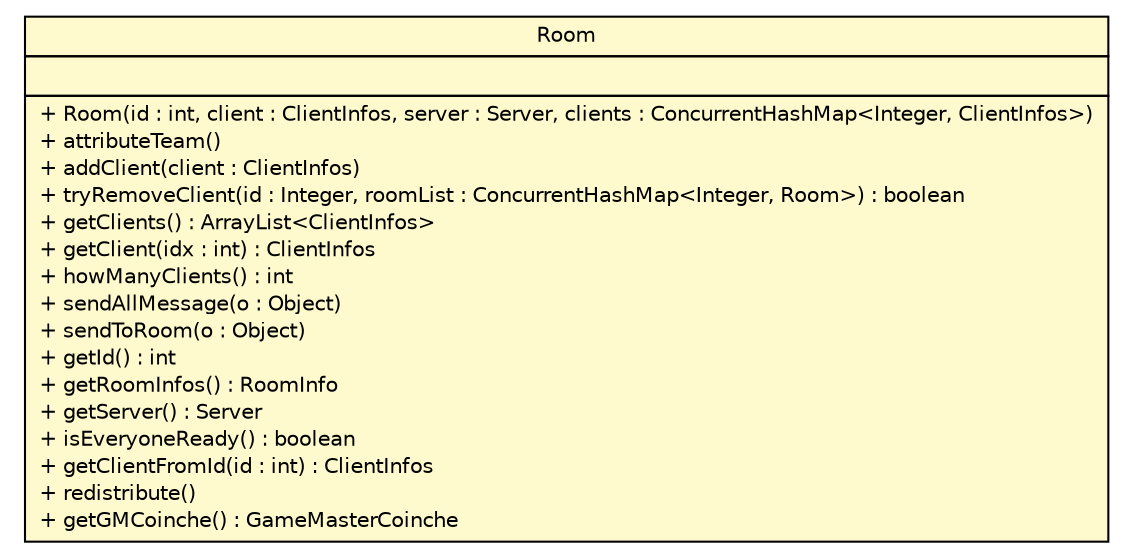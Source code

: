 #!/usr/local/bin/dot
#
# Class diagram 
# Generated by UMLGraph version R5_6 (http://www.umlgraph.org/)
#

digraph G {
	edge [fontname="Helvetica",fontsize=10,labelfontname="Helvetica",labelfontsize=10];
	node [fontname="Helvetica",fontsize=10,shape=plaintext];
	nodesep=0.25;
	ranksep=0.5;
	// Server.ServerConnexion.Room
	c2014 [label=<<table title="Server.ServerConnexion.Room" border="0" cellborder="1" cellspacing="0" cellpadding="2" port="p" bgcolor="lemonChiffon" href="./Room.html">
		<tr><td><table border="0" cellspacing="0" cellpadding="1">
<tr><td align="center" balign="center"> Room </td></tr>
		</table></td></tr>
		<tr><td><table border="0" cellspacing="0" cellpadding="1">
<tr><td align="left" balign="left">  </td></tr>
		</table></td></tr>
		<tr><td><table border="0" cellspacing="0" cellpadding="1">
<tr><td align="left" balign="left"> + Room(id : int, client : ClientInfos, server : Server, clients : ConcurrentHashMap&lt;Integer, ClientInfos&gt;) </td></tr>
<tr><td align="left" balign="left"> + attributeTeam() </td></tr>
<tr><td align="left" balign="left"> + addClient(client : ClientInfos) </td></tr>
<tr><td align="left" balign="left"> + tryRemoveClient(id : Integer, roomList : ConcurrentHashMap&lt;Integer, Room&gt;) : boolean </td></tr>
<tr><td align="left" balign="left"> + getClients() : ArrayList&lt;ClientInfos&gt; </td></tr>
<tr><td align="left" balign="left"> + getClient(idx : int) : ClientInfos </td></tr>
<tr><td align="left" balign="left"> + howManyClients() : int </td></tr>
<tr><td align="left" balign="left"> + sendAllMessage(o : Object) </td></tr>
<tr><td align="left" balign="left"> + sendToRoom(o : Object) </td></tr>
<tr><td align="left" balign="left"> + getId() : int </td></tr>
<tr><td align="left" balign="left"> + getRoomInfos() : RoomInfo </td></tr>
<tr><td align="left" balign="left"> + getServer() : Server </td></tr>
<tr><td align="left" balign="left"> + isEveryoneReady() : boolean </td></tr>
<tr><td align="left" balign="left"> + getClientFromId(id : int) : ClientInfos </td></tr>
<tr><td align="left" balign="left"> + redistribute() </td></tr>
<tr><td align="left" balign="left"> + getGMCoinche() : GameMasterCoinche </td></tr>
		</table></td></tr>
		</table>>, URL="./Room.html", fontname="Helvetica", fontcolor="black", fontsize=10.0];
}


